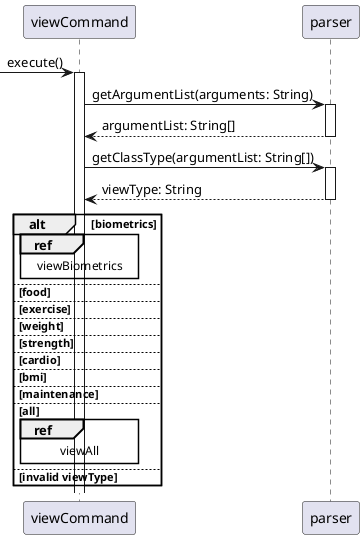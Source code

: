 @startuml
'https://plantuml.com/sequence-diagram

autoactivate on

'Duke -> ui: input()
'User --> ui: user input
'Duke <-- ui: user input

-> viewCommand: execute()
viewCommand -> parser: getArgumentList(arguments: String)
return argumentList: String[]
viewCommand -> parser: getClassType(argumentList: String[])
return viewType: String

alt biometrics
    ref over viewCommand: viewBiometrics

else food

else exercise

else weight

else strength

else cardio

else bmi

else maintenance

else all
    ref over viewCommand: viewAll
else invalid viewType

end

@enduml